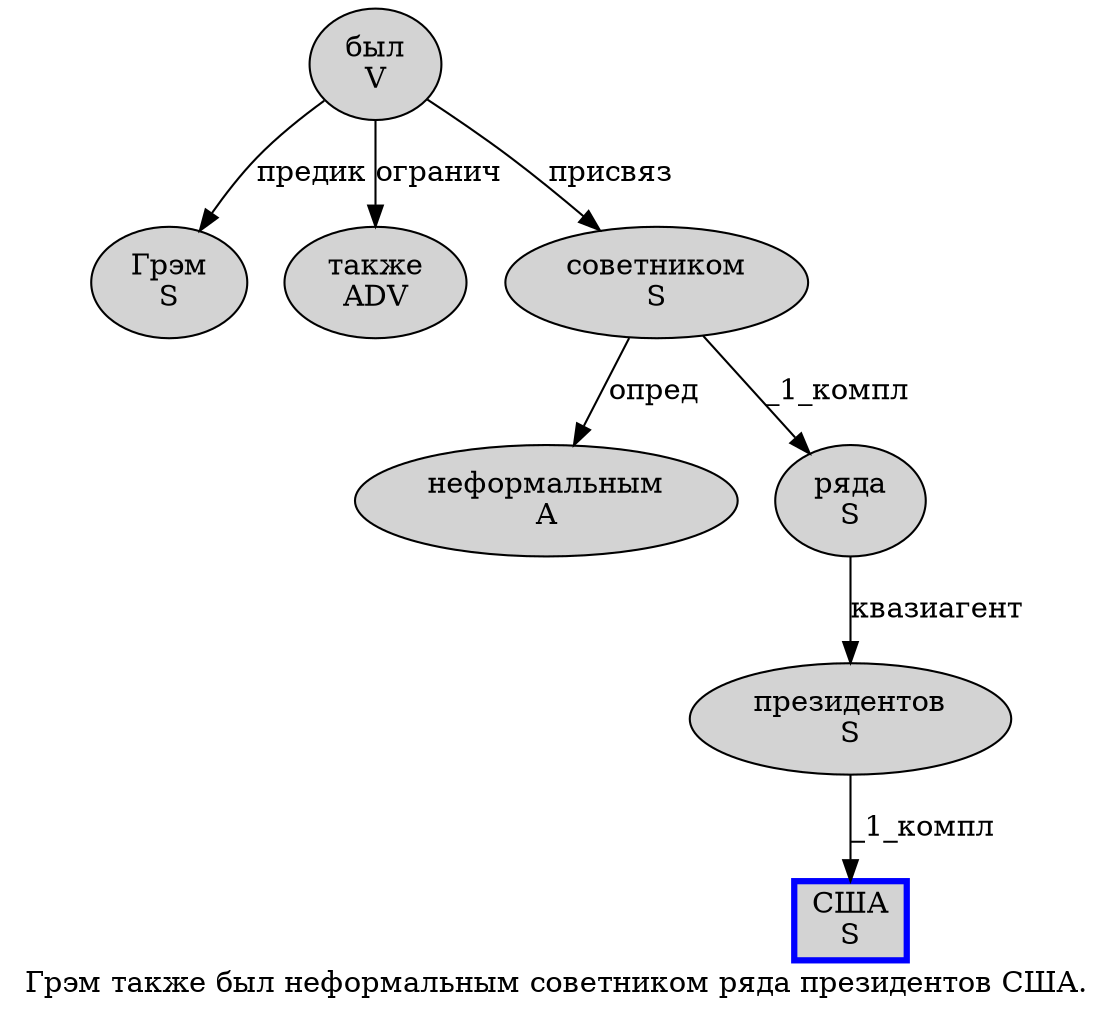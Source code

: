 digraph SENTENCE_450 {
	graph [label="Грэм также был неформальным советником ряда президентов США."]
	node [style=filled]
		0 [label="Грэм
S" color="" fillcolor=lightgray penwidth=1 shape=ellipse]
		1 [label="также
ADV" color="" fillcolor=lightgray penwidth=1 shape=ellipse]
		2 [label="был
V" color="" fillcolor=lightgray penwidth=1 shape=ellipse]
		3 [label="неформальным
A" color="" fillcolor=lightgray penwidth=1 shape=ellipse]
		4 [label="советником
S" color="" fillcolor=lightgray penwidth=1 shape=ellipse]
		5 [label="ряда
S" color="" fillcolor=lightgray penwidth=1 shape=ellipse]
		6 [label="президентов
S" color="" fillcolor=lightgray penwidth=1 shape=ellipse]
		7 [label="США
S" color=blue fillcolor=lightgray penwidth=3 shape=box]
			2 -> 0 [label="предик"]
			2 -> 1 [label="огранич"]
			2 -> 4 [label="присвяз"]
			6 -> 7 [label="_1_компл"]
			5 -> 6 [label="квазиагент"]
			4 -> 3 [label="опред"]
			4 -> 5 [label="_1_компл"]
}